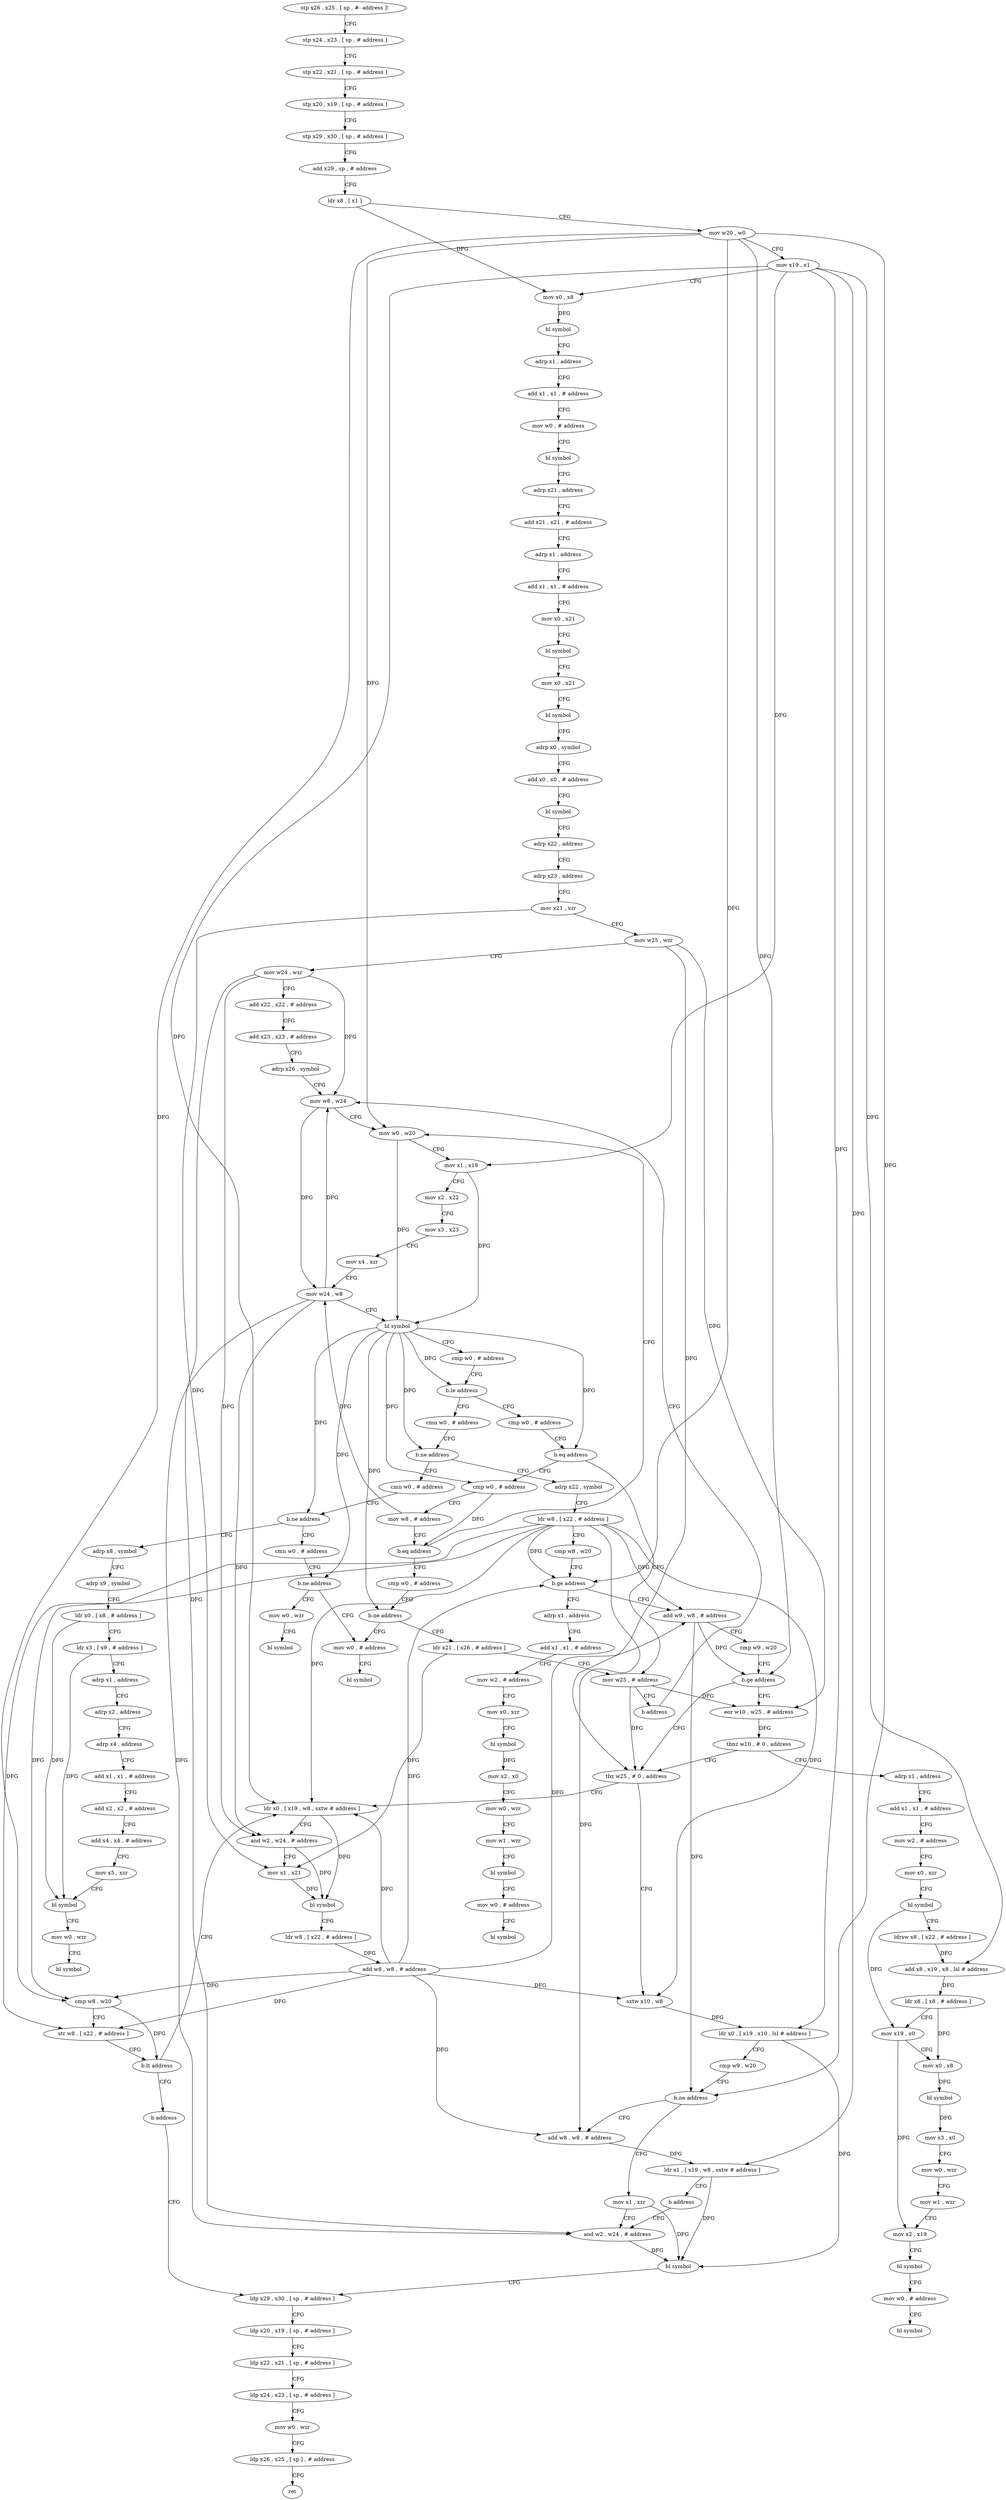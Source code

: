 digraph "func" {
"4199932" [label = "stp x26 , x25 , [ sp , #- address ]!" ]
"4199936" [label = "stp x24 , x23 , [ sp , # address ]" ]
"4199940" [label = "stp x22 , x21 , [ sp , # address ]" ]
"4199944" [label = "stp x20 , x19 , [ sp , # address ]" ]
"4199948" [label = "stp x29 , x30 , [ sp , # address ]" ]
"4199952" [label = "add x29 , sp , # address" ]
"4199956" [label = "ldr x8 , [ x1 ]" ]
"4199960" [label = "mov w20 , w0" ]
"4199964" [label = "mov x19 , x1" ]
"4199968" [label = "mov x0 , x8" ]
"4199972" [label = "bl symbol" ]
"4199976" [label = "adrp x1 , address" ]
"4199980" [label = "add x1 , x1 , # address" ]
"4199984" [label = "mov w0 , # address" ]
"4199988" [label = "bl symbol" ]
"4199992" [label = "adrp x21 , address" ]
"4199996" [label = "add x21 , x21 , # address" ]
"4200000" [label = "adrp x1 , address" ]
"4200004" [label = "add x1 , x1 , # address" ]
"4200008" [label = "mov x0 , x21" ]
"4200012" [label = "bl symbol" ]
"4200016" [label = "mov x0 , x21" ]
"4200020" [label = "bl symbol" ]
"4200024" [label = "adrp x0 , symbol" ]
"4200028" [label = "add x0 , x0 , # address" ]
"4200032" [label = "bl symbol" ]
"4200036" [label = "adrp x22 , address" ]
"4200040" [label = "adrp x23 , address" ]
"4200044" [label = "mov x21 , xzr" ]
"4200048" [label = "mov w25 , wzr" ]
"4200052" [label = "mov w24 , wzr" ]
"4200056" [label = "add x22 , x22 , # address" ]
"4200060" [label = "add x23 , x23 , # address" ]
"4200064" [label = "adrp x26 , symbol" ]
"4200068" [label = "mov w8 , w24" ]
"4200148" [label = "cmn w0 , # address" ]
"4200152" [label = "b.ne address" ]
"4200304" [label = "cmn w0 , # address" ]
"4200156" [label = "adrp x22 , symbol" ]
"4200108" [label = "cmp w0 , # address" ]
"4200112" [label = "b.eq address" ]
"4200140" [label = "mov w25 , # address" ]
"4200116" [label = "cmp w0 , # address" ]
"4200308" [label = "b.ne address" ]
"4200368" [label = "cmn w0 , # address" ]
"4200312" [label = "adrp x8 , symbol" ]
"4200160" [label = "ldr w8 , [ x22 , # address ]" ]
"4200164" [label = "cmp w8 , w20" ]
"4200168" [label = "b.ge address" ]
"4200392" [label = "adrp x1 , address" ]
"4200172" [label = "add w9 , w8 , # address" ]
"4200144" [label = "b address" ]
"4200120" [label = "mov w8 , # address" ]
"4200124" [label = "b.eq address" ]
"4200072" [label = "mov w0 , w20" ]
"4200128" [label = "cmp w0 , # address" ]
"4200372" [label = "b.ne address" ]
"4200384" [label = "mov w0 , # address" ]
"4200376" [label = "mov w0 , wzr" ]
"4200316" [label = "adrp x9 , symbol" ]
"4200320" [label = "ldr x0 , [ x8 , # address ]" ]
"4200324" [label = "ldr x3 , [ x9 , # address ]" ]
"4200328" [label = "adrp x1 , address" ]
"4200332" [label = "adrp x2 , address" ]
"4200336" [label = "adrp x4 , address" ]
"4200340" [label = "add x1 , x1 , # address" ]
"4200344" [label = "add x2 , x2 , # address" ]
"4200348" [label = "add x4 , x4 , # address" ]
"4200352" [label = "mov x5 , xzr" ]
"4200356" [label = "bl symbol" ]
"4200360" [label = "mov w0 , wzr" ]
"4200364" [label = "bl symbol" ]
"4200396" [label = "add x1 , x1 , # address" ]
"4200400" [label = "mov w2 , # address" ]
"4200404" [label = "mov x0 , xzr" ]
"4200408" [label = "bl symbol" ]
"4200412" [label = "mov x2 , x0" ]
"4200416" [label = "mov w0 , wzr" ]
"4200420" [label = "mov w1 , wzr" ]
"4200424" [label = "bl symbol" ]
"4200428" [label = "mov w0 , # address" ]
"4200432" [label = "bl symbol" ]
"4200176" [label = "cmp w9 , w20" ]
"4200180" [label = "b.ge address" ]
"4200192" [label = "tbz w25 , # 0 , address" ]
"4200184" [label = "eor w10 , w25 , # address" ]
"4200076" [label = "mov x1 , x19" ]
"4200080" [label = "mov x2 , x22" ]
"4200084" [label = "mov x3 , x23" ]
"4200088" [label = "mov x4 , xzr" ]
"4200092" [label = "mov w24 , w8" ]
"4200096" [label = "bl symbol" ]
"4200100" [label = "cmp w0 , # address" ]
"4200104" [label = "b.le address" ]
"4200132" [label = "b.ne address" ]
"4200136" [label = "ldr x21 , [ x26 , # address ]" ]
"4200388" [label = "bl symbol" ]
"4200380" [label = "bl symbol" ]
"4200236" [label = "sxtw x10 , w8" ]
"4200196" [label = "ldr x0 , [ x19 , w8 , sxtw # address ]" ]
"4200188" [label = "tbnz w10 , # 0 , address" ]
"4200436" [label = "adrp x1 , address" ]
"4200240" [label = "ldr x0 , [ x19 , x10 , lsl # address ]" ]
"4200244" [label = "cmp w9 , w20" ]
"4200248" [label = "b.ne address" ]
"4200264" [label = "mov x1 , xzr" ]
"4200252" [label = "add w8 , w8 , # address" ]
"4200200" [label = "and w2 , w24 , # address" ]
"4200204" [label = "mov x1 , x21" ]
"4200208" [label = "bl symbol" ]
"4200212" [label = "ldr w8 , [ x22 , # address ]" ]
"4200216" [label = "add w8 , w8 , # address" ]
"4200220" [label = "cmp w8 , w20" ]
"4200224" [label = "str w8 , [ x22 , # address ]" ]
"4200228" [label = "b.lt address" ]
"4200232" [label = "b address" ]
"4200440" [label = "add x1 , x1 , # address" ]
"4200444" [label = "mov w2 , # address" ]
"4200448" [label = "mov x0 , xzr" ]
"4200452" [label = "bl symbol" ]
"4200456" [label = "ldrsw x8 , [ x22 , # address ]" ]
"4200460" [label = "add x8 , x19 , x8 , lsl # address" ]
"4200464" [label = "ldr x8 , [ x8 , # address ]" ]
"4200468" [label = "mov x19 , x0" ]
"4200472" [label = "mov x0 , x8" ]
"4200476" [label = "bl symbol" ]
"4200480" [label = "mov x3 , x0" ]
"4200484" [label = "mov w0 , wzr" ]
"4200488" [label = "mov w1 , wzr" ]
"4200492" [label = "mov x2 , x19" ]
"4200496" [label = "bl symbol" ]
"4200500" [label = "mov w0 , # address" ]
"4200504" [label = "bl symbol" ]
"4200268" [label = "and w2 , w24 , # address" ]
"4200256" [label = "ldr x1 , [ x19 , w8 , sxtw # address ]" ]
"4200260" [label = "b address" ]
"4200276" [label = "ldp x29 , x30 , [ sp , # address ]" ]
"4200272" [label = "bl symbol" ]
"4200280" [label = "ldp x20 , x19 , [ sp , # address ]" ]
"4200284" [label = "ldp x22 , x21 , [ sp , # address ]" ]
"4200288" [label = "ldp x24 , x23 , [ sp , # address ]" ]
"4200292" [label = "mov w0 , wzr" ]
"4200296" [label = "ldp x26 , x25 , [ sp ] , # address" ]
"4200300" [label = "ret" ]
"4199932" -> "4199936" [ label = "CFG" ]
"4199936" -> "4199940" [ label = "CFG" ]
"4199940" -> "4199944" [ label = "CFG" ]
"4199944" -> "4199948" [ label = "CFG" ]
"4199948" -> "4199952" [ label = "CFG" ]
"4199952" -> "4199956" [ label = "CFG" ]
"4199956" -> "4199960" [ label = "CFG" ]
"4199956" -> "4199968" [ label = "DFG" ]
"4199960" -> "4199964" [ label = "CFG" ]
"4199960" -> "4200072" [ label = "DFG" ]
"4199960" -> "4200168" [ label = "DFG" ]
"4199960" -> "4200180" [ label = "DFG" ]
"4199960" -> "4200248" [ label = "DFG" ]
"4199960" -> "4200220" [ label = "DFG" ]
"4199964" -> "4199968" [ label = "CFG" ]
"4199964" -> "4200076" [ label = "DFG" ]
"4199964" -> "4200240" [ label = "DFG" ]
"4199964" -> "4200196" [ label = "DFG" ]
"4199964" -> "4200460" [ label = "DFG" ]
"4199964" -> "4200256" [ label = "DFG" ]
"4199968" -> "4199972" [ label = "DFG" ]
"4199972" -> "4199976" [ label = "CFG" ]
"4199976" -> "4199980" [ label = "CFG" ]
"4199980" -> "4199984" [ label = "CFG" ]
"4199984" -> "4199988" [ label = "CFG" ]
"4199988" -> "4199992" [ label = "CFG" ]
"4199992" -> "4199996" [ label = "CFG" ]
"4199996" -> "4200000" [ label = "CFG" ]
"4200000" -> "4200004" [ label = "CFG" ]
"4200004" -> "4200008" [ label = "CFG" ]
"4200008" -> "4200012" [ label = "CFG" ]
"4200012" -> "4200016" [ label = "CFG" ]
"4200016" -> "4200020" [ label = "CFG" ]
"4200020" -> "4200024" [ label = "CFG" ]
"4200024" -> "4200028" [ label = "CFG" ]
"4200028" -> "4200032" [ label = "CFG" ]
"4200032" -> "4200036" [ label = "CFG" ]
"4200036" -> "4200040" [ label = "CFG" ]
"4200040" -> "4200044" [ label = "CFG" ]
"4200044" -> "4200048" [ label = "CFG" ]
"4200044" -> "4200204" [ label = "DFG" ]
"4200048" -> "4200052" [ label = "CFG" ]
"4200048" -> "4200192" [ label = "DFG" ]
"4200048" -> "4200184" [ label = "DFG" ]
"4200052" -> "4200056" [ label = "CFG" ]
"4200052" -> "4200068" [ label = "DFG" ]
"4200052" -> "4200200" [ label = "DFG" ]
"4200052" -> "4200268" [ label = "DFG" ]
"4200056" -> "4200060" [ label = "CFG" ]
"4200060" -> "4200064" [ label = "CFG" ]
"4200064" -> "4200068" [ label = "CFG" ]
"4200068" -> "4200072" [ label = "CFG" ]
"4200068" -> "4200092" [ label = "DFG" ]
"4200148" -> "4200152" [ label = "CFG" ]
"4200152" -> "4200304" [ label = "CFG" ]
"4200152" -> "4200156" [ label = "CFG" ]
"4200304" -> "4200308" [ label = "CFG" ]
"4200156" -> "4200160" [ label = "CFG" ]
"4200108" -> "4200112" [ label = "CFG" ]
"4200112" -> "4200140" [ label = "CFG" ]
"4200112" -> "4200116" [ label = "CFG" ]
"4200140" -> "4200144" [ label = "CFG" ]
"4200140" -> "4200192" [ label = "DFG" ]
"4200140" -> "4200184" [ label = "DFG" ]
"4200116" -> "4200120" [ label = "CFG" ]
"4200116" -> "4200124" [ label = "DFG" ]
"4200308" -> "4200368" [ label = "CFG" ]
"4200308" -> "4200312" [ label = "CFG" ]
"4200368" -> "4200372" [ label = "CFG" ]
"4200312" -> "4200316" [ label = "CFG" ]
"4200160" -> "4200164" [ label = "CFG" ]
"4200160" -> "4200168" [ label = "DFG" ]
"4200160" -> "4200172" [ label = "DFG" ]
"4200160" -> "4200236" [ label = "DFG" ]
"4200160" -> "4200196" [ label = "DFG" ]
"4200160" -> "4200220" [ label = "DFG" ]
"4200160" -> "4200224" [ label = "DFG" ]
"4200160" -> "4200252" [ label = "DFG" ]
"4200164" -> "4200168" [ label = "CFG" ]
"4200168" -> "4200392" [ label = "CFG" ]
"4200168" -> "4200172" [ label = "CFG" ]
"4200392" -> "4200396" [ label = "CFG" ]
"4200172" -> "4200176" [ label = "CFG" ]
"4200172" -> "4200180" [ label = "DFG" ]
"4200172" -> "4200248" [ label = "DFG" ]
"4200144" -> "4200068" [ label = "CFG" ]
"4200120" -> "4200124" [ label = "CFG" ]
"4200120" -> "4200092" [ label = "DFG" ]
"4200124" -> "4200072" [ label = "CFG" ]
"4200124" -> "4200128" [ label = "CFG" ]
"4200072" -> "4200076" [ label = "CFG" ]
"4200072" -> "4200096" [ label = "DFG" ]
"4200128" -> "4200132" [ label = "CFG" ]
"4200372" -> "4200384" [ label = "CFG" ]
"4200372" -> "4200376" [ label = "CFG" ]
"4200384" -> "4200388" [ label = "CFG" ]
"4200376" -> "4200380" [ label = "CFG" ]
"4200316" -> "4200320" [ label = "CFG" ]
"4200320" -> "4200324" [ label = "CFG" ]
"4200320" -> "4200356" [ label = "DFG" ]
"4200324" -> "4200328" [ label = "CFG" ]
"4200324" -> "4200356" [ label = "DFG" ]
"4200328" -> "4200332" [ label = "CFG" ]
"4200332" -> "4200336" [ label = "CFG" ]
"4200336" -> "4200340" [ label = "CFG" ]
"4200340" -> "4200344" [ label = "CFG" ]
"4200344" -> "4200348" [ label = "CFG" ]
"4200348" -> "4200352" [ label = "CFG" ]
"4200352" -> "4200356" [ label = "CFG" ]
"4200356" -> "4200360" [ label = "CFG" ]
"4200360" -> "4200364" [ label = "CFG" ]
"4200396" -> "4200400" [ label = "CFG" ]
"4200400" -> "4200404" [ label = "CFG" ]
"4200404" -> "4200408" [ label = "CFG" ]
"4200408" -> "4200412" [ label = "DFG" ]
"4200412" -> "4200416" [ label = "CFG" ]
"4200416" -> "4200420" [ label = "CFG" ]
"4200420" -> "4200424" [ label = "CFG" ]
"4200424" -> "4200428" [ label = "CFG" ]
"4200428" -> "4200432" [ label = "CFG" ]
"4200176" -> "4200180" [ label = "CFG" ]
"4200180" -> "4200192" [ label = "CFG" ]
"4200180" -> "4200184" [ label = "CFG" ]
"4200192" -> "4200236" [ label = "CFG" ]
"4200192" -> "4200196" [ label = "CFG" ]
"4200184" -> "4200188" [ label = "DFG" ]
"4200076" -> "4200080" [ label = "CFG" ]
"4200076" -> "4200096" [ label = "DFG" ]
"4200080" -> "4200084" [ label = "CFG" ]
"4200084" -> "4200088" [ label = "CFG" ]
"4200088" -> "4200092" [ label = "CFG" ]
"4200092" -> "4200096" [ label = "CFG" ]
"4200092" -> "4200068" [ label = "DFG" ]
"4200092" -> "4200200" [ label = "DFG" ]
"4200092" -> "4200268" [ label = "DFG" ]
"4200096" -> "4200100" [ label = "CFG" ]
"4200096" -> "4200104" [ label = "DFG" ]
"4200096" -> "4200152" [ label = "DFG" ]
"4200096" -> "4200112" [ label = "DFG" ]
"4200096" -> "4200308" [ label = "DFG" ]
"4200096" -> "4200116" [ label = "DFG" ]
"4200096" -> "4200372" [ label = "DFG" ]
"4200096" -> "4200132" [ label = "DFG" ]
"4200100" -> "4200104" [ label = "CFG" ]
"4200104" -> "4200148" [ label = "CFG" ]
"4200104" -> "4200108" [ label = "CFG" ]
"4200132" -> "4200384" [ label = "CFG" ]
"4200132" -> "4200136" [ label = "CFG" ]
"4200136" -> "4200140" [ label = "CFG" ]
"4200136" -> "4200204" [ label = "DFG" ]
"4200236" -> "4200240" [ label = "DFG" ]
"4200196" -> "4200200" [ label = "CFG" ]
"4200196" -> "4200208" [ label = "DFG" ]
"4200188" -> "4200436" [ label = "CFG" ]
"4200188" -> "4200192" [ label = "CFG" ]
"4200436" -> "4200440" [ label = "CFG" ]
"4200240" -> "4200244" [ label = "CFG" ]
"4200240" -> "4200272" [ label = "DFG" ]
"4200244" -> "4200248" [ label = "CFG" ]
"4200248" -> "4200264" [ label = "CFG" ]
"4200248" -> "4200252" [ label = "CFG" ]
"4200264" -> "4200268" [ label = "CFG" ]
"4200264" -> "4200272" [ label = "DFG" ]
"4200252" -> "4200256" [ label = "DFG" ]
"4200200" -> "4200204" [ label = "CFG" ]
"4200200" -> "4200208" [ label = "DFG" ]
"4200204" -> "4200208" [ label = "DFG" ]
"4200208" -> "4200212" [ label = "CFG" ]
"4200212" -> "4200216" [ label = "DFG" ]
"4200216" -> "4200220" [ label = "DFG" ]
"4200216" -> "4200172" [ label = "DFG" ]
"4200216" -> "4200236" [ label = "DFG" ]
"4200216" -> "4200196" [ label = "DFG" ]
"4200216" -> "4200168" [ label = "DFG" ]
"4200216" -> "4200224" [ label = "DFG" ]
"4200216" -> "4200252" [ label = "DFG" ]
"4200220" -> "4200224" [ label = "CFG" ]
"4200220" -> "4200228" [ label = "DFG" ]
"4200224" -> "4200228" [ label = "CFG" ]
"4200228" -> "4200196" [ label = "CFG" ]
"4200228" -> "4200232" [ label = "CFG" ]
"4200232" -> "4200276" [ label = "CFG" ]
"4200440" -> "4200444" [ label = "CFG" ]
"4200444" -> "4200448" [ label = "CFG" ]
"4200448" -> "4200452" [ label = "CFG" ]
"4200452" -> "4200456" [ label = "CFG" ]
"4200452" -> "4200468" [ label = "DFG" ]
"4200456" -> "4200460" [ label = "DFG" ]
"4200460" -> "4200464" [ label = "DFG" ]
"4200464" -> "4200468" [ label = "CFG" ]
"4200464" -> "4200472" [ label = "DFG" ]
"4200468" -> "4200472" [ label = "CFG" ]
"4200468" -> "4200492" [ label = "DFG" ]
"4200472" -> "4200476" [ label = "DFG" ]
"4200476" -> "4200480" [ label = "DFG" ]
"4200480" -> "4200484" [ label = "CFG" ]
"4200484" -> "4200488" [ label = "CFG" ]
"4200488" -> "4200492" [ label = "CFG" ]
"4200492" -> "4200496" [ label = "CFG" ]
"4200496" -> "4200500" [ label = "CFG" ]
"4200500" -> "4200504" [ label = "CFG" ]
"4200268" -> "4200272" [ label = "DFG" ]
"4200256" -> "4200260" [ label = "CFG" ]
"4200256" -> "4200272" [ label = "DFG" ]
"4200260" -> "4200268" [ label = "CFG" ]
"4200276" -> "4200280" [ label = "CFG" ]
"4200272" -> "4200276" [ label = "CFG" ]
"4200280" -> "4200284" [ label = "CFG" ]
"4200284" -> "4200288" [ label = "CFG" ]
"4200288" -> "4200292" [ label = "CFG" ]
"4200292" -> "4200296" [ label = "CFG" ]
"4200296" -> "4200300" [ label = "CFG" ]
}

